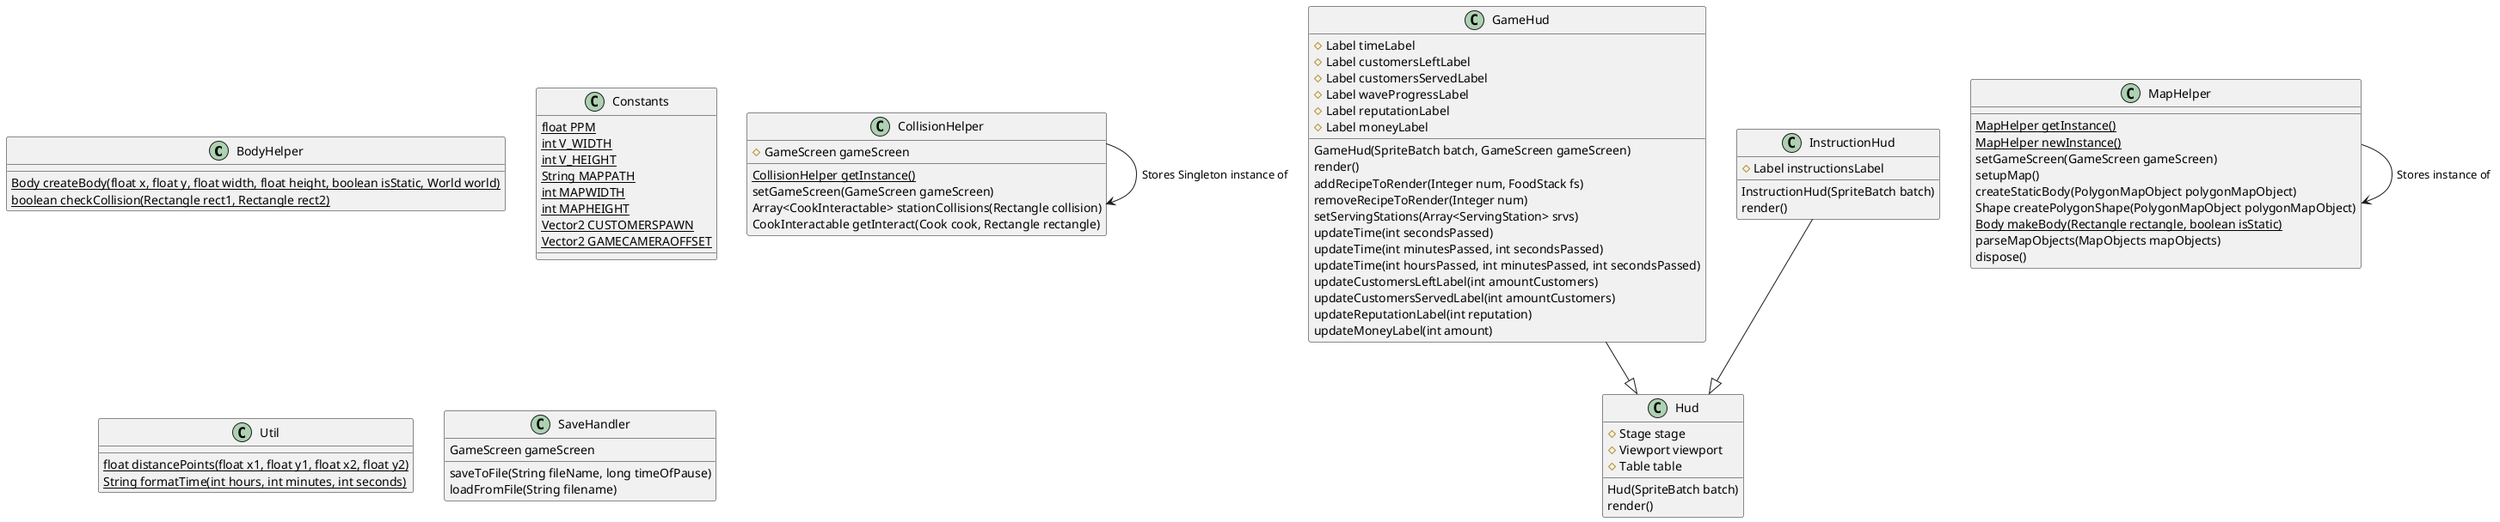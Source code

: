 @startuml
class BodyHelper{
{static} Body createBody(float x, float y, float width, float height, boolean isStatic, World world)
{static} boolean checkCollision(Rectangle rect1, Rectangle rect2)
}
class CollisionHelper{
# GameScreen gameScreen
{static} CollisionHelper getInstance()
setGameScreen(GameScreen gameScreen)
Array<CookInteractable> stationCollisions(Rectangle collision)
CookInteractable getInteract(Cook cook, Rectangle rectangle)
}
CollisionHelper --> CollisionHelper : Stores Singleton instance of
class Constants{
{static} float PPM
{static} int V_WIDTH
{static} int V_HEIGHT
{static} String MAPPATH
{static} int MAPWIDTH
{static} int MAPHEIGHT
{static} Vector2 CUSTOMERSPAWN
{static} Vector2 GAMECAMERAOFFSET
}
class GameHud{
# Label timeLabel
# Label customersLeftLabel
# Label customersServedLabel
# Label waveProgressLabel
# Label reputationLabel
# Label moneyLabel

GameHud(SpriteBatch batch, GameScreen gameScreen)
render()
addRecipeToRender(Integer num, FoodStack fs)
removeRecipeToRender(Integer num)
setServingStations(Array<ServingStation> srvs)
updateTime(int secondsPassed)
updateTime(int minutesPassed, int secondsPassed)
updateTime(int hoursPassed, int minutesPassed, int secondsPassed)
updateCustomersLeftLabel(int amountCustomers)
updateCustomersServedLabel(int amountCustomers)
updateReputationLabel(int reputation)
updateMoneyLabel(int amount)
}
class Hud{
# Stage stage
# Viewport viewport
# Table table
Hud(SpriteBatch batch)
render()
}
class InstructionHud{
# Label instructionsLabel
InstructionHud(SpriteBatch batch)
render()
}
class MapHelper{
{static} MapHelper getInstance()
{static} MapHelper newInstance()
setGameScreen(GameScreen gameScreen)
setupMap()
createStaticBody(PolygonMapObject polygonMapObject)
Shape createPolygonShape(PolygonMapObject polygonMapObject)
{static} Body makeBody(Rectangle rectangle, boolean isStatic)
parseMapObjects(MapObjects mapObjects)
dispose()
}
MapHelper --> MapHelper : Stores instance of
InstructionHud --|> Hud
GameHud --|> Hud

class Util{
{static} float distancePoints(float x1, float y1, float x2, float y2)
{static} String formatTime(int hours, int minutes, int seconds)
}

class SaveHandler{
GameScreen gameScreen
saveToFile(String fileName, long timeOfPause)
loadFromFile(String filename)
}

@enduml